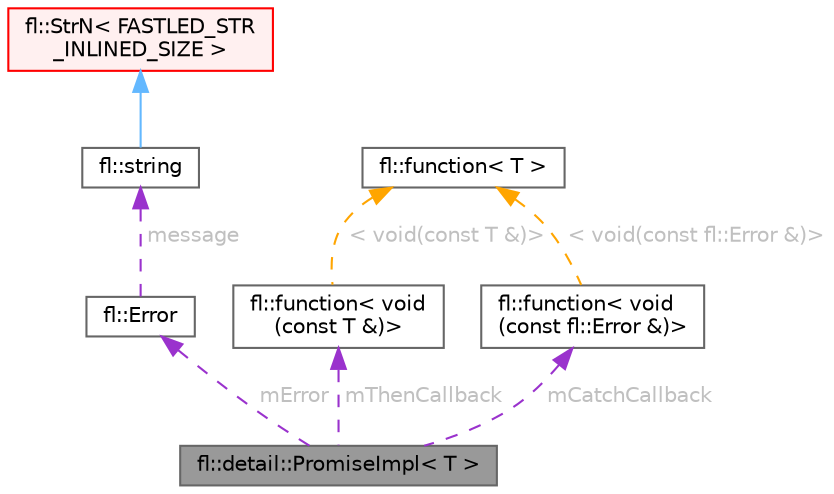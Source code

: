digraph "fl::detail::PromiseImpl&lt; T &gt;"
{
 // INTERACTIVE_SVG=YES
 // LATEX_PDF_SIZE
  bgcolor="transparent";
  edge [fontname=Helvetica,fontsize=10,labelfontname=Helvetica,labelfontsize=10];
  node [fontname=Helvetica,fontsize=10,shape=box,height=0.2,width=0.4];
  Node1 [id="Node000001",label="fl::detail::PromiseImpl\< T \>",height=0.2,width=0.4,color="gray40", fillcolor="grey60", style="filled", fontcolor="black",tooltip="Implementation class for promise - holds the actual state and logic."];
  Node2 -> Node1 [id="edge1_Node000001_Node000002",dir="back",color="darkorchid3",style="dashed",tooltip=" ",label=" mError",fontcolor="grey" ];
  Node2 [id="Node000002",label="fl::Error",height=0.2,width=0.4,color="gray40", fillcolor="white", style="filled",URL="$da/d46/structfl_1_1_error.html",tooltip="Error type for promises."];
  Node3 -> Node2 [id="edge2_Node000002_Node000003",dir="back",color="darkorchid3",style="dashed",tooltip=" ",label=" message",fontcolor="grey" ];
  Node3 [id="Node000003",label="fl::string",height=0.2,width=0.4,color="gray40", fillcolor="white", style="filled",URL="$d2/db2/classfl_1_1string.html",tooltip=" "];
  Node4 -> Node3 [id="edge3_Node000003_Node000004",dir="back",color="steelblue1",style="solid",tooltip=" "];
  Node4 [id="Node000004",label="fl::StrN\< FASTLED_STR\l_INLINED_SIZE \>",height=0.2,width=0.4,color="red", fillcolor="#FFF0F0", style="filled",URL="$dc/d96/classfl_1_1_str_n.html",tooltip=" "];
  Node6 -> Node1 [id="edge4_Node000001_Node000006",dir="back",color="darkorchid3",style="dashed",tooltip=" ",label=" mThenCallback",fontcolor="grey" ];
  Node6 [id="Node000006",label="fl::function\< void\l(const T &)\>",height=0.2,width=0.4,color="gray40", fillcolor="white", style="filled",URL="$d4/d36/namespacefl.html#d4/d36/namespacefl",tooltip=" "];
  Node7 -> Node6 [id="edge5_Node000006_Node000007",dir="back",color="orange",style="dashed",tooltip=" ",label=" \< void(const T &)\>",fontcolor="grey" ];
  Node7 [id="Node000007",label="fl::function\< T \>",height=0.2,width=0.4,color="gray40", fillcolor="white", style="filled",URL="$d4/d36/namespacefl.html#d0/ddd/classfl_1_1function",tooltip=" "];
  Node8 -> Node1 [id="edge6_Node000001_Node000008",dir="back",color="darkorchid3",style="dashed",tooltip=" ",label=" mCatchCallback",fontcolor="grey" ];
  Node8 [id="Node000008",label="fl::function\< void\l(const fl::Error &)\>",height=0.2,width=0.4,color="gray40", fillcolor="white", style="filled",URL="$d4/d36/namespacefl.html#d4/d36/namespacefl",tooltip=" "];
  Node7 -> Node8 [id="edge7_Node000008_Node000007",dir="back",color="orange",style="dashed",tooltip=" ",label=" \< void(const fl::Error &)\>",fontcolor="grey" ];
}
